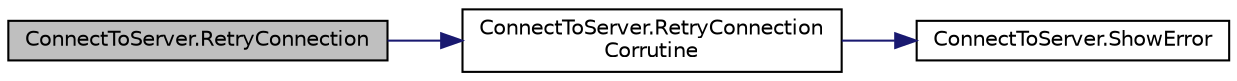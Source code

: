digraph "ConnectToServer.RetryConnection"
{
 // INTERACTIVE_SVG=YES
 // LATEX_PDF_SIZE
  edge [fontname="Helvetica",fontsize="10",labelfontname="Helvetica",labelfontsize="10"];
  node [fontname="Helvetica",fontsize="10",shape=record];
  rankdir="LR";
  Node1 [label="ConnectToServer.RetryConnection",height=0.2,width=0.4,color="black", fillcolor="grey75", style="filled", fontcolor="black",tooltip=" "];
  Node1 -> Node2 [color="midnightblue",fontsize="10",style="solid",fontname="Helvetica"];
  Node2 [label="ConnectToServer.RetryConnection\lCorrutine",height=0.2,width=0.4,color="black", fillcolor="white", style="filled",URL="$class_connect_to_server.html#af54d350629abc28677d474dda9fbd6a0",tooltip=" "];
  Node2 -> Node3 [color="midnightblue",fontsize="10",style="solid",fontname="Helvetica"];
  Node3 [label="ConnectToServer.ShowError",height=0.2,width=0.4,color="black", fillcolor="white", style="filled",URL="$class_connect_to_server.html#a2ca5fc3ab94cacd35c3cc2b641e1b463",tooltip=" "];
}
